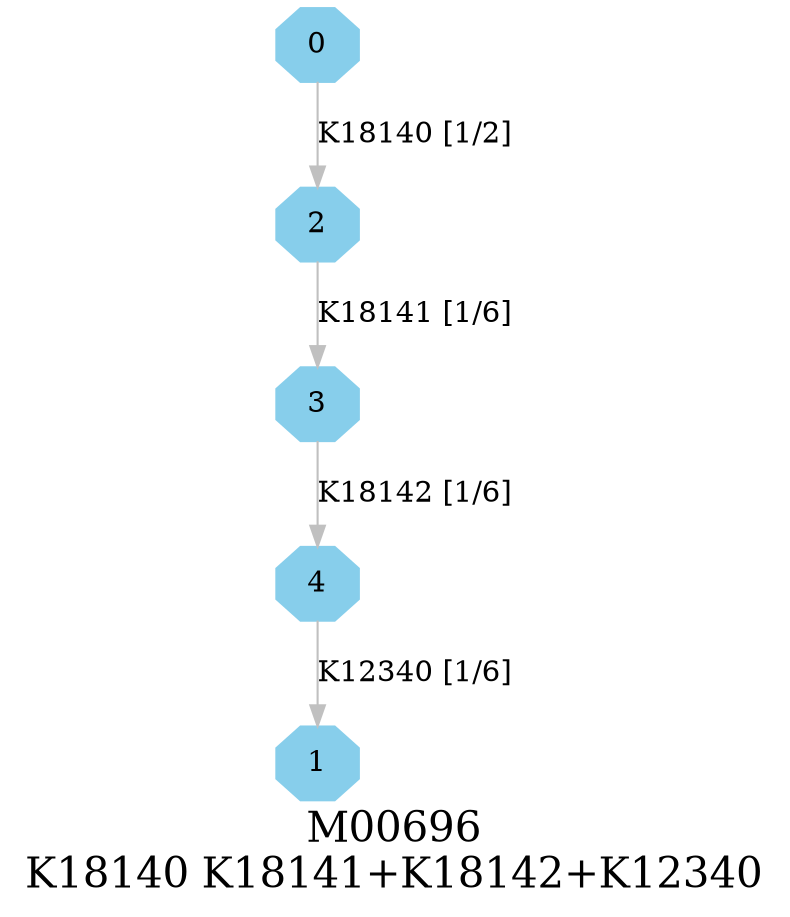 digraph G {
graph [label="M00696
K18140 K18141+K18142+K12340",fontsize=20];
node [shape=box,style=filled];
edge [len=3,color=grey];
{node [width=.3,height=.3,shape=octagon,style=filled,color=skyblue] 0 1 2 3 4 }
0 -> 2 [label="K18140 [1/2]"];
2 -> 3 [label="K18141 [1/6]"];
3 -> 4 [label="K18142 [1/6]"];
4 -> 1 [label="K12340 [1/6]"];
}